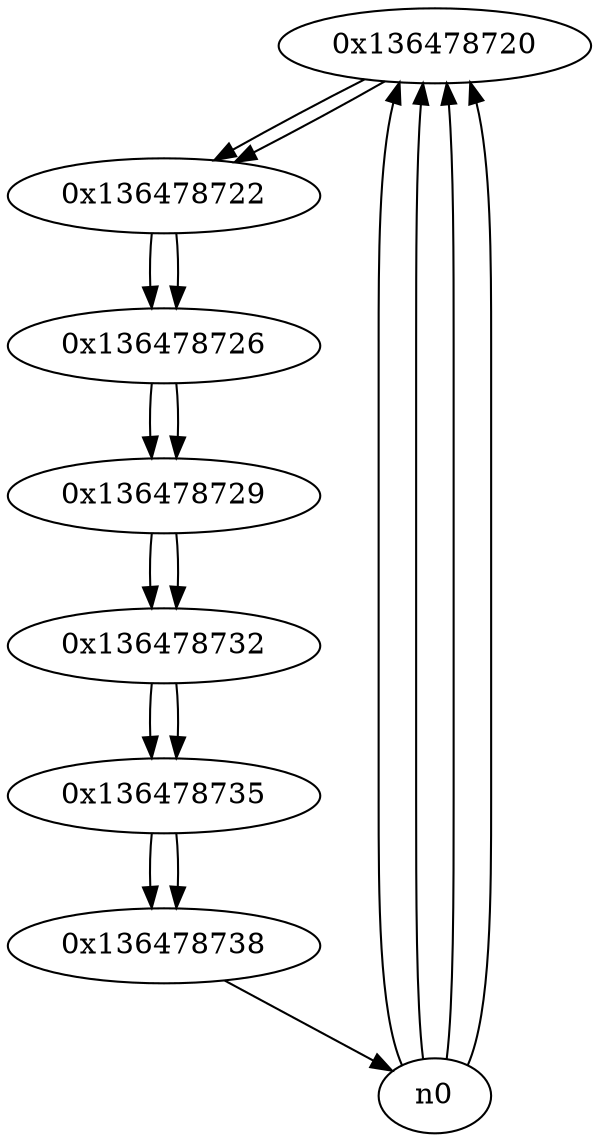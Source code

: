 digraph G{
/* nodes */
  n1 [label="0x136478720"]
  n2 [label="0x136478722"]
  n3 [label="0x136478726"]
  n4 [label="0x136478729"]
  n5 [label="0x136478732"]
  n6 [label="0x136478735"]
  n7 [label="0x136478738"]
/* edges */
n1 -> n2;
n0 -> n1;
n0 -> n1;
n0 -> n1;
n0 -> n1;
n2 -> n3;
n1 -> n2;
n3 -> n4;
n2 -> n3;
n4 -> n5;
n3 -> n4;
n5 -> n6;
n4 -> n5;
n6 -> n7;
n5 -> n6;
n7 -> n0;
n6 -> n7;
}
